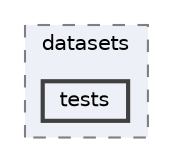 digraph "/home/jam/Research/IRES-2025/dev/src/llm-scripts/testing/hypothesis-testing/hyp-env/lib/python3.12/site-packages/scipy/datasets/tests"
{
 // LATEX_PDF_SIZE
  bgcolor="transparent";
  edge [fontname=Helvetica,fontsize=10,labelfontname=Helvetica,labelfontsize=10];
  node [fontname=Helvetica,fontsize=10,shape=box,height=0.2,width=0.4];
  compound=true
  subgraph clusterdir_781eae21050c610fa2cc3c75828c9d3a {
    graph [ bgcolor="#edf0f7", pencolor="grey50", label="datasets", fontname=Helvetica,fontsize=10 style="filled,dashed", URL="dir_781eae21050c610fa2cc3c75828c9d3a.html",tooltip=""]
  dir_dfa0f29613cececc4adf209fad10fcc1 [label="tests", fillcolor="#edf0f7", color="grey25", style="filled,bold", URL="dir_dfa0f29613cececc4adf209fad10fcc1.html",tooltip=""];
  }
}
